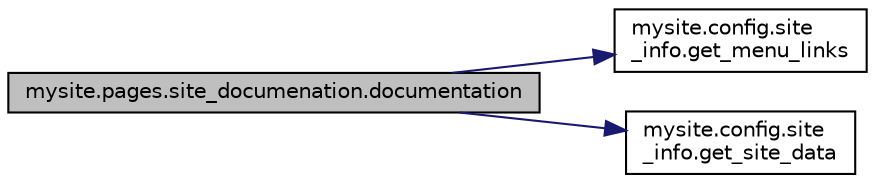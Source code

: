 digraph "mysite.pages.site_documenation.documentation"
{
 // LATEX_PDF_SIZE
  edge [fontname="Helvetica",fontsize="10",labelfontname="Helvetica",labelfontsize="10"];
  node [fontname="Helvetica",fontsize="10",shape=record];
  rankdir="LR";
  Node1 [label="mysite.pages.site_documenation.documentation",height=0.2,width=0.4,color="black", fillcolor="grey75", style="filled", fontcolor="black",tooltip=" "];
  Node1 -> Node2 [color="midnightblue",fontsize="10",style="solid",fontname="Helvetica"];
  Node2 [label="mysite.config.site\l_info.get_menu_links",height=0.2,width=0.4,color="black", fillcolor="white", style="filled",URL="$namespacemysite_1_1config_1_1site__info.html#a7f152e7085c3529fb172dae4a0be2260",tooltip=" "];
  Node1 -> Node3 [color="midnightblue",fontsize="10",style="solid",fontname="Helvetica"];
  Node3 [label="mysite.config.site\l_info.get_site_data",height=0.2,width=0.4,color="black", fillcolor="white", style="filled",URL="$namespacemysite_1_1config_1_1site__info.html#a9291b1d06369294689986bdd872d63d8",tooltip=" "];
}

